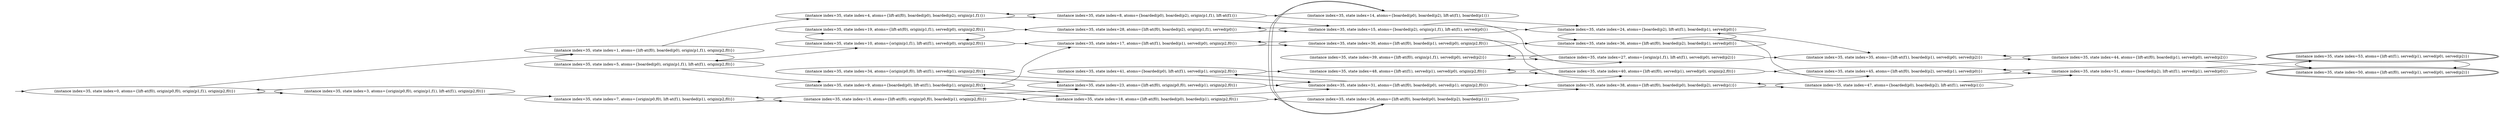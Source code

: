 digraph {
rankdir="LR"
s0[label="(instance index=35, state index=0, atoms={lift-at(f0), origin(p0,f0), origin(p1,f1), origin(p2,f0)})"]
s3[label="(instance index=35, state index=3, atoms={origin(p0,f0), origin(p1,f1), lift-at(f1), origin(p2,f0)})"]
s1[label="(instance index=35, state index=1, atoms={lift-at(f0), boarded(p0), origin(p1,f1), origin(p2,f0)})"]
s7[label="(instance index=35, state index=7, atoms={origin(p0,f0), lift-at(f1), boarded(p1), origin(p2,f0)})"]
s5[label="(instance index=35, state index=5, atoms={boarded(p0), origin(p1,f1), lift-at(f1), origin(p2,f0)})"]
s19[label="(instance index=35, state index=19, atoms={lift-at(f0), origin(p1,f1), served(p0), origin(p2,f0)})"]
s4[label="(instance index=35, state index=4, atoms={lift-at(f0), boarded(p0), boarded(p2), origin(p1,f1)})"]
s9[label="(instance index=35, state index=9, atoms={boarded(p0), lift-at(f1), boarded(p1), origin(p2,f0)})"]
s10[label="(instance index=35, state index=10, atoms={origin(p1,f1), lift-at(f1), served(p0), origin(p2,f0)})"]
s13[label="(instance index=35, state index=13, atoms={lift-at(f0), origin(p0,f0), boarded(p1), origin(p2,f0)})"]
s34[label="(instance index=35, state index=34, atoms={origin(p0,f0), lift-at(f1), served(p1), origin(p2,f0)})"]
s18[label="(instance index=35, state index=18, atoms={lift-at(f0), boarded(p0), boarded(p1), origin(p2,f0)})"]
s17[label="(instance index=35, state index=17, atoms={lift-at(f1), boarded(p1), served(p0), origin(p2,f0)})"]
s41[label="(instance index=35, state index=41, atoms={boarded(p0), lift-at(f1), served(p1), origin(p2,f0)})"]
s23[label="(instance index=35, state index=23, atoms={lift-at(f0), origin(p0,f0), served(p1), origin(p2,f0)})"]
s8[label="(instance index=35, state index=8, atoms={boarded(p0), boarded(p2), origin(p1,f1), lift-at(f1)})"]
s28[label="(instance index=35, state index=28, atoms={lift-at(f0), boarded(p2), origin(p1,f1), served(p0)})"]
s30[label="(instance index=35, state index=30, atoms={lift-at(f0), boarded(p1), served(p0), origin(p2,f0)})"]
s15[label="(instance index=35, state index=15, atoms={boarded(p2), origin(p1,f1), lift-at(f1), served(p0)})"]
s48[label="(instance index=35, state index=48, atoms={lift-at(f1), served(p1), served(p0), origin(p2,f0)})"]
s26[label="(instance index=35, state index=26, atoms={lift-at(f0), boarded(p0), boarded(p2), boarded(p1)})"]
s31[label="(instance index=35, state index=31, atoms={lift-at(f0), boarded(p0), served(p1), origin(p2,f0)})"]
s14[label="(instance index=35, state index=14, atoms={boarded(p0), boarded(p2), lift-at(f1), boarded(p1)})"]
s39[label="(instance index=35, state index=39, atoms={lift-at(f0), origin(p1,f1), served(p0), served(p2)})"]
s36[label="(instance index=35, state index=36, atoms={lift-at(f0), boarded(p2), boarded(p1), served(p0)})"]
s38[label="(instance index=35, state index=38, atoms={lift-at(f0), boarded(p0), boarded(p2), served(p1)})"]
s24[label="(instance index=35, state index=24, atoms={boarded(p2), lift-at(f1), boarded(p1), served(p0)})"]
s27[label="(instance index=35, state index=27, atoms={origin(p1,f1), lift-at(f1), served(p0), served(p2)})"]
s40[label="(instance index=35, state index=40, atoms={lift-at(f0), served(p1), served(p0), origin(p2,f0)})"]
s35[label="(instance index=35, state index=35, atoms={lift-at(f1), boarded(p1), served(p0), served(p2)})"]
s47[label="(instance index=35, state index=47, atoms={boarded(p0), boarded(p2), lift-at(f1), served(p1)})"]
s45[label="(instance index=35, state index=45, atoms={lift-at(f0), boarded(p2), served(p1), served(p0)})"]
s44[label="(instance index=35, state index=44, atoms={lift-at(f0), boarded(p1), served(p0), served(p2)})"]
s51[label="(instance index=35, state index=51, atoms={boarded(p2), lift-at(f1), served(p1), served(p0)})"]
s53[peripheries=2,label="(instance index=35, state index=53, atoms={lift-at(f1), served(p1), served(p0), served(p2)})"]
s50[peripheries=2,label="(instance index=35, state index=50, atoms={lift-at(f0), served(p1), served(p0), served(p2)})"]
Dangling [ label = "", style = invis ]
{ rank = same; Dangling }
Dangling -> s0
{ rank = same; s0}
{ rank = same; s1,s7,s5}
{ rank = same; s19,s4,s9,s10,s13,s34}
{ rank = same; s18,s17,s41,s23,s8,s28}
{ rank = same; s30,s15,s48,s26,s31,s14,s39}
{ rank = same; s36,s38,s24,s27,s40}
{ rank = same; s35,s47,s45}
{ rank = same; s44,s51}
{ rank = same; s53,s50}
{
s0->s3
s0->s1
s3->s7
s3->s0
}
{
s1->s5
s1->s4
s7->s13
s5->s9
s5->s10
s5->s1
}
{
s19->s28
s19->s10
s4->s8
s9->s18
s9->s17
s10->s19
s10->s17
s13->s7
s13->s23
s13->s18
s34->s23
}
{
s18->s31
s18->s26
s18->s9
s17->s30
s41->s31
s41->s48
s23->s31
s23->s34
s8->s15
s8->s14
s8->s4
s28->s15
}
{
s30->s36
s30->s17
s30->s40
s15->s28
s15->s27
s15->s24
s48->s40
s26->s14
s26->s38
s31->s38
s31->s41
s14->s26
s14->s24
s39->s27
}
{
s36->s45
s36->s24
s38->s47
s24->s36
s24->s35
s27->s39
s27->s35
s40->s45
s40->s48
}
{
s35->s44
s47->s38
s47->s51
s45->s51
}
{
s44->s35
s44->s50
s51->s53
s51->s45
}
{
s53->s50
s50->s53
}
}
